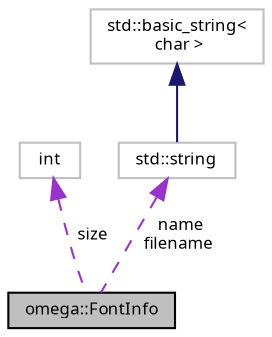 digraph "omega::FontInfo"
{
  bgcolor="transparent";
  edge [fontname="FreeSans.ttf",fontsize="8",labelfontname="FreeSans.ttf",labelfontsize="8"];
  node [fontname="FreeSans.ttf",fontsize="8",shape=record];
  Node1 [label="omega::FontInfo",height=0.2,width=0.4,color="black", fillcolor="grey75", style="filled" fontcolor="black"];
  Node2 -> Node1 [dir="back",color="darkorchid3",fontsize="8",style="dashed",label=" size" ,fontname="FreeSans.ttf"];
  Node2 [label="int",height=0.2,width=0.4,color="grey75"];
  Node3 -> Node1 [dir="back",color="darkorchid3",fontsize="8",style="dashed",label=" name\nfilename" ,fontname="FreeSans.ttf"];
  Node3 [label="std::string",height=0.2,width=0.4,color="grey75",tooltip="STL class. "];
  Node4 -> Node3 [dir="back",color="midnightblue",fontsize="8",style="solid",fontname="FreeSans.ttf"];
  Node4 [label="std::basic_string\<\l char \>",height=0.2,width=0.4,color="grey75",tooltip="STL class. "];
}
